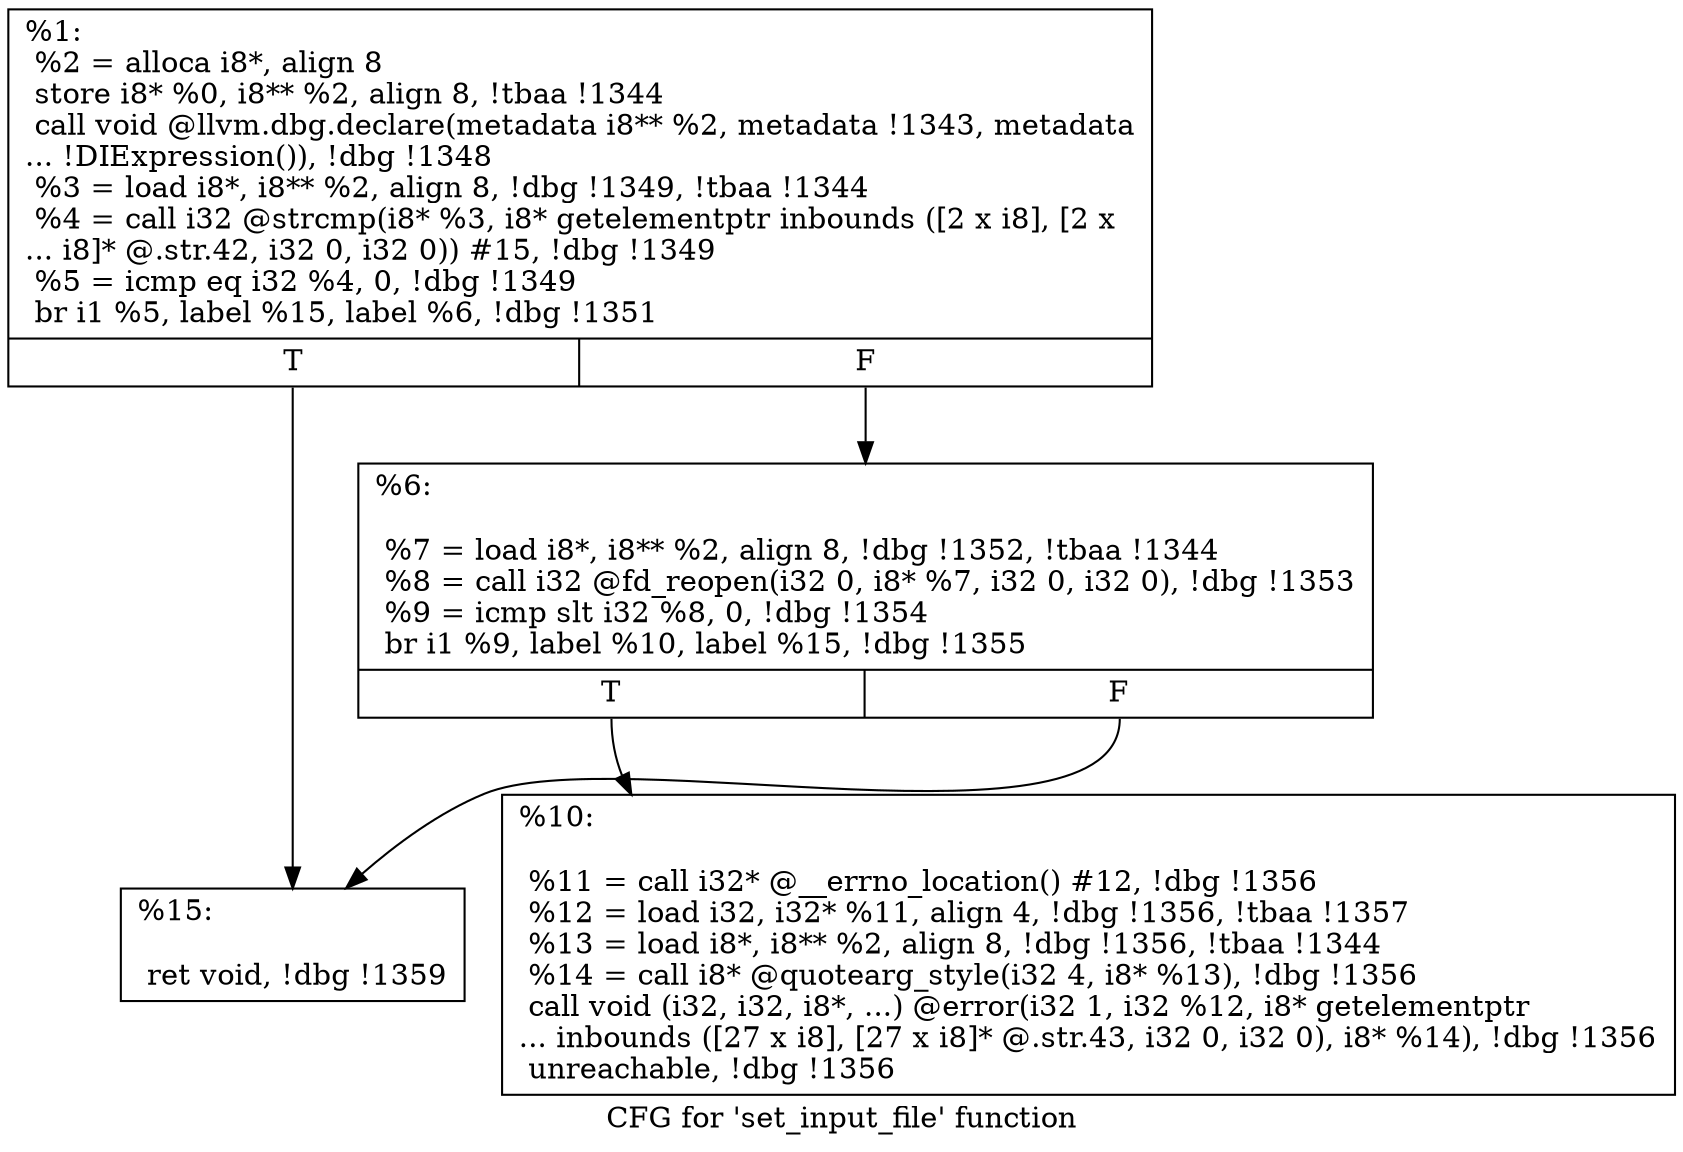 digraph "CFG for 'set_input_file' function" {
	label="CFG for 'set_input_file' function";

	Node0x1309c50 [shape=record,label="{%1:\l  %2 = alloca i8*, align 8\l  store i8* %0, i8** %2, align 8, !tbaa !1344\l  call void @llvm.dbg.declare(metadata i8** %2, metadata !1343, metadata\l... !DIExpression()), !dbg !1348\l  %3 = load i8*, i8** %2, align 8, !dbg !1349, !tbaa !1344\l  %4 = call i32 @strcmp(i8* %3, i8* getelementptr inbounds ([2 x i8], [2 x\l... i8]* @.str.42, i32 0, i32 0)) #15, !dbg !1349\l  %5 = icmp eq i32 %4, 0, !dbg !1349\l  br i1 %5, label %15, label %6, !dbg !1351\l|{<s0>T|<s1>F}}"];
	Node0x1309c50:s0 -> Node0x1325820;
	Node0x1309c50:s1 -> Node0x1325780;
	Node0x1325780 [shape=record,label="{%6:\l\l  %7 = load i8*, i8** %2, align 8, !dbg !1352, !tbaa !1344\l  %8 = call i32 @fd_reopen(i32 0, i8* %7, i32 0, i32 0), !dbg !1353\l  %9 = icmp slt i32 %8, 0, !dbg !1354\l  br i1 %9, label %10, label %15, !dbg !1355\l|{<s0>T|<s1>F}}"];
	Node0x1325780:s0 -> Node0x13257d0;
	Node0x1325780:s1 -> Node0x1325820;
	Node0x13257d0 [shape=record,label="{%10:\l\l  %11 = call i32* @__errno_location() #12, !dbg !1356\l  %12 = load i32, i32* %11, align 4, !dbg !1356, !tbaa !1357\l  %13 = load i8*, i8** %2, align 8, !dbg !1356, !tbaa !1344\l  %14 = call i8* @quotearg_style(i32 4, i8* %13), !dbg !1356\l  call void (i32, i32, i8*, ...) @error(i32 1, i32 %12, i8* getelementptr\l... inbounds ([27 x i8], [27 x i8]* @.str.43, i32 0, i32 0), i8* %14), !dbg !1356\l  unreachable, !dbg !1356\l}"];
	Node0x1325820 [shape=record,label="{%15:\l\l  ret void, !dbg !1359\l}"];
}
